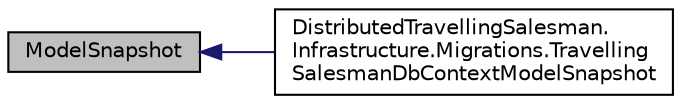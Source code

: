 digraph "ModelSnapshot"
{
 // INTERACTIVE_SVG=YES
 // LATEX_PDF_SIZE
  edge [fontname="Helvetica",fontsize="10",labelfontname="Helvetica",labelfontsize="10"];
  node [fontname="Helvetica",fontsize="10",shape=record];
  rankdir="LR";
  Node1 [label="ModelSnapshot",height=0.2,width=0.4,color="black", fillcolor="grey75", style="filled", fontcolor="black",tooltip=" "];
  Node1 -> Node2 [dir="back",color="midnightblue",fontsize="10",style="solid",fontname="Helvetica"];
  Node2 [label="DistributedTravellingSalesman.\lInfrastructure.Migrations.Travelling\lSalesmanDbContextModelSnapshot",height=0.2,width=0.4,color="black", fillcolor="white", style="filled",URL="$class_distributed_travelling_salesman_1_1_infrastructure_1_1_migrations_1_1_travelling_salesman_db_context_model_snapshot.html",tooltip=" "];
}
